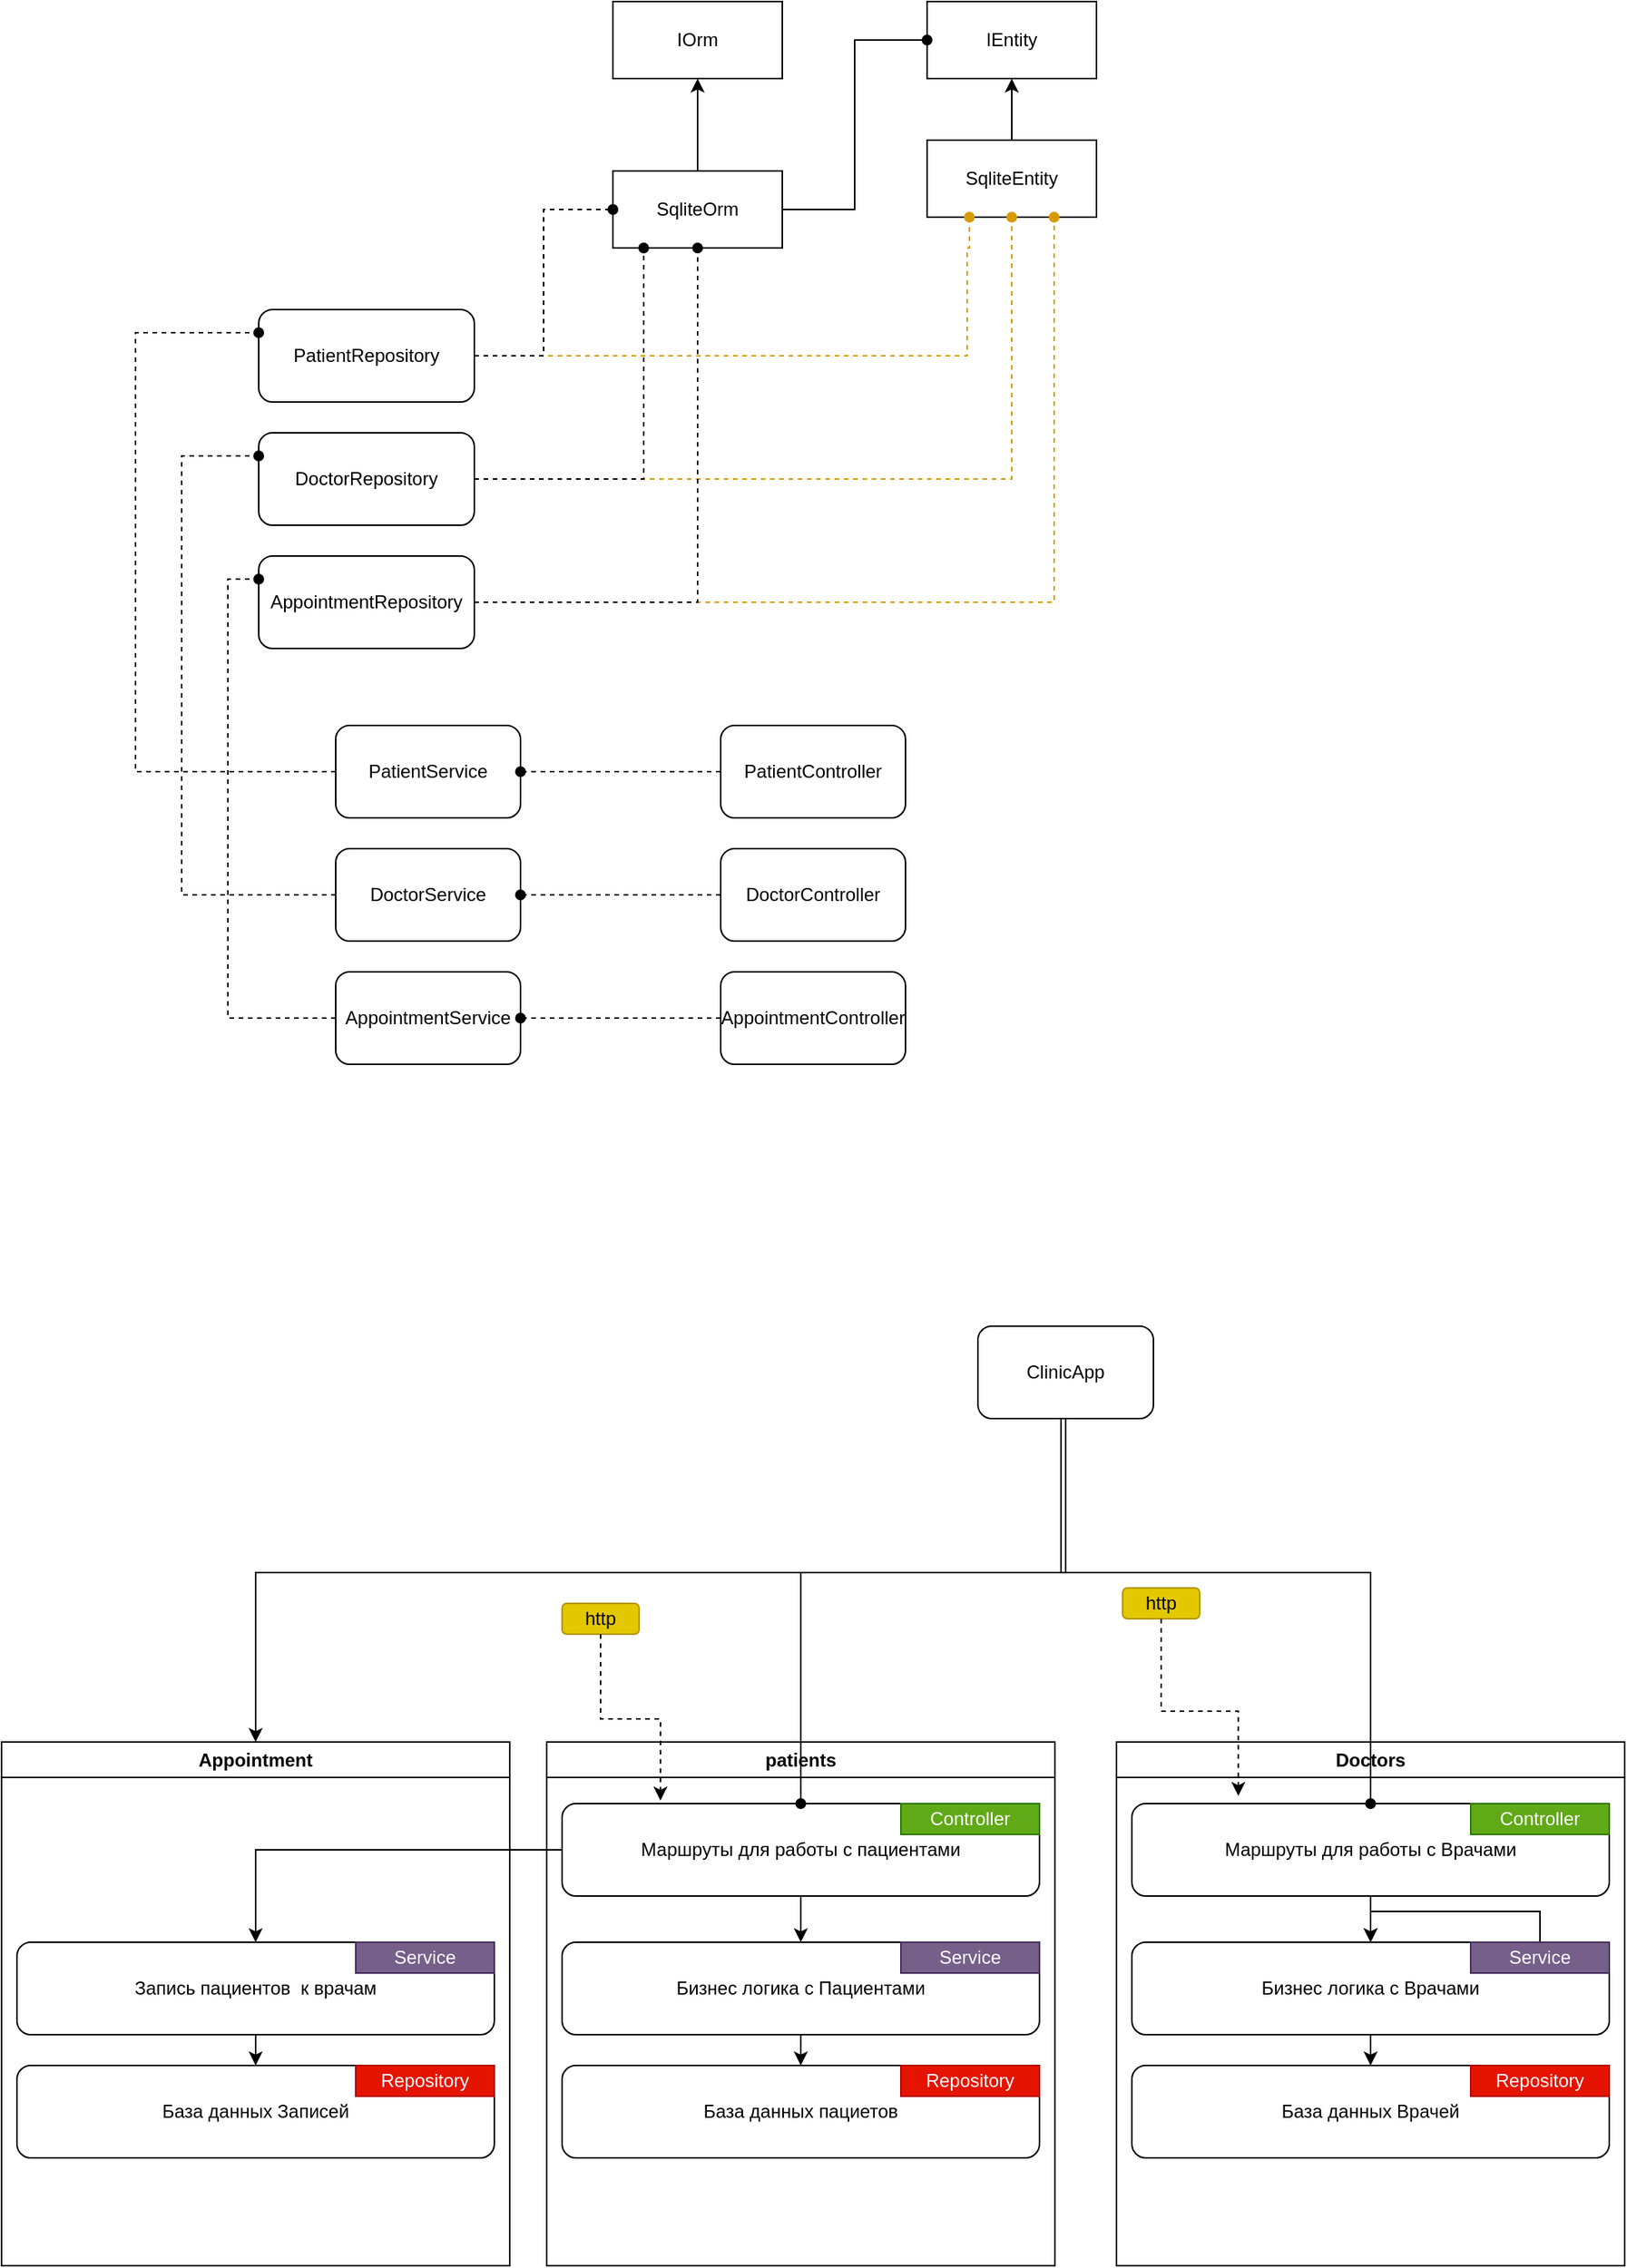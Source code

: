 <mxfile version="22.1.2" type="device">
  <diagram id="C5RBs43oDa-KdzZeNtuy" name="Page-1">
    <mxGraphModel dx="2261" dy="1951" grid="1" gridSize="10" guides="1" tooltips="1" connect="1" arrows="1" fold="1" page="1" pageScale="1" pageWidth="827" pageHeight="1169" math="0" shadow="0">
      <root>
        <mxCell id="WIyWlLk6GJQsqaUBKTNV-0" />
        <mxCell id="WIyWlLk6GJQsqaUBKTNV-1" parent="WIyWlLk6GJQsqaUBKTNV-0" />
        <mxCell id="YM2_Y6nuZBt199N-Kwbz-7" value="IOrm" style="html=1;whiteSpace=wrap;" parent="WIyWlLk6GJQsqaUBKTNV-1" vertex="1">
          <mxGeometry x="340" y="-740" width="110" height="50" as="geometry" />
        </mxCell>
        <mxCell id="YM2_Y6nuZBt199N-Kwbz-8" value="IEntity" style="html=1;whiteSpace=wrap;" parent="WIyWlLk6GJQsqaUBKTNV-1" vertex="1">
          <mxGeometry x="544" y="-740" width="110" height="50" as="geometry" />
        </mxCell>
        <mxCell id="YM2_Y6nuZBt199N-Kwbz-10" style="edgeStyle=orthogonalEdgeStyle;rounded=0;orthogonalLoop=1;jettySize=auto;html=1;entryX=0.5;entryY=1;entryDx=0;entryDy=0;" parent="WIyWlLk6GJQsqaUBKTNV-1" source="YM2_Y6nuZBt199N-Kwbz-9" target="YM2_Y6nuZBt199N-Kwbz-7" edge="1">
          <mxGeometry relative="1" as="geometry" />
        </mxCell>
        <mxCell id="YM2_Y6nuZBt199N-Kwbz-16" style="edgeStyle=orthogonalEdgeStyle;rounded=0;orthogonalLoop=1;jettySize=auto;html=1;exitX=1;exitY=0.5;exitDx=0;exitDy=0;entryX=0;entryY=0.5;entryDx=0;entryDy=0;endArrow=oval;endFill=1;" parent="WIyWlLk6GJQsqaUBKTNV-1" source="YM2_Y6nuZBt199N-Kwbz-9" target="YM2_Y6nuZBt199N-Kwbz-8" edge="1">
          <mxGeometry relative="1" as="geometry" />
        </mxCell>
        <mxCell id="YM2_Y6nuZBt199N-Kwbz-9" value="SqliteOrm" style="html=1;whiteSpace=wrap;" parent="WIyWlLk6GJQsqaUBKTNV-1" vertex="1">
          <mxGeometry x="340" y="-630" width="110" height="50" as="geometry" />
        </mxCell>
        <mxCell id="YM2_Y6nuZBt199N-Kwbz-12" style="edgeStyle=orthogonalEdgeStyle;rounded=0;orthogonalLoop=1;jettySize=auto;html=1;entryX=0.5;entryY=1;entryDx=0;entryDy=0;" parent="WIyWlLk6GJQsqaUBKTNV-1" source="YM2_Y6nuZBt199N-Kwbz-11" target="YM2_Y6nuZBt199N-Kwbz-8" edge="1">
          <mxGeometry relative="1" as="geometry" />
        </mxCell>
        <mxCell id="YM2_Y6nuZBt199N-Kwbz-11" value="SqliteEntity" style="html=1;whiteSpace=wrap;" parent="WIyWlLk6GJQsqaUBKTNV-1" vertex="1">
          <mxGeometry x="544" y="-650" width="110" height="50" as="geometry" />
        </mxCell>
        <mxCell id="YM2_Y6nuZBt199N-Kwbz-19" value="patients" style="swimlane;whiteSpace=wrap;html=1;" parent="WIyWlLk6GJQsqaUBKTNV-1" vertex="1">
          <mxGeometry x="297" y="390" width="330" height="340" as="geometry" />
        </mxCell>
        <mxCell id="YM2_Y6nuZBt199N-Kwbz-55" style="edgeStyle=orthogonalEdgeStyle;rounded=0;orthogonalLoop=1;jettySize=auto;html=1;" parent="YM2_Y6nuZBt199N-Kwbz-19" source="YM2_Y6nuZBt199N-Kwbz-18" target="YM2_Y6nuZBt199N-Kwbz-24" edge="1">
          <mxGeometry relative="1" as="geometry" />
        </mxCell>
        <mxCell id="YM2_Y6nuZBt199N-Kwbz-18" value="Маршруты для работы с пациентами" style="rounded=1;whiteSpace=wrap;html=1;align=center;" parent="YM2_Y6nuZBt199N-Kwbz-19" vertex="1">
          <mxGeometry x="10" y="40" width="310" height="60" as="geometry" />
        </mxCell>
        <mxCell id="YM2_Y6nuZBt199N-Kwbz-23" value="Controller" style="rounded=0;whiteSpace=wrap;html=1;fillColor=#60a917;fontColor=#ffffff;strokeColor=#2D7600;" parent="YM2_Y6nuZBt199N-Kwbz-19" vertex="1">
          <mxGeometry x="230" y="40" width="90" height="20" as="geometry" />
        </mxCell>
        <mxCell id="YM2_Y6nuZBt199N-Kwbz-53" style="edgeStyle=orthogonalEdgeStyle;rounded=0;orthogonalLoop=1;jettySize=auto;html=1;" parent="YM2_Y6nuZBt199N-Kwbz-19" source="YM2_Y6nuZBt199N-Kwbz-24" target="YM2_Y6nuZBt199N-Kwbz-27" edge="1">
          <mxGeometry relative="1" as="geometry" />
        </mxCell>
        <mxCell id="YM2_Y6nuZBt199N-Kwbz-24" value="Бизнес логика с Пациентами" style="rounded=1;whiteSpace=wrap;html=1;align=center;" parent="YM2_Y6nuZBt199N-Kwbz-19" vertex="1">
          <mxGeometry x="10" y="130" width="310" height="60" as="geometry" />
        </mxCell>
        <mxCell id="YM2_Y6nuZBt199N-Kwbz-25" value="Service" style="rounded=0;whiteSpace=wrap;html=1;fillColor=#76608a;strokeColor=#432D57;fontColor=#ffffff;" parent="YM2_Y6nuZBt199N-Kwbz-19" vertex="1">
          <mxGeometry x="230" y="130" width="90" height="20" as="geometry" />
        </mxCell>
        <mxCell id="YM2_Y6nuZBt199N-Kwbz-27" value="База данных пациетов" style="rounded=1;whiteSpace=wrap;html=1;align=center;" parent="YM2_Y6nuZBt199N-Kwbz-19" vertex="1">
          <mxGeometry x="10" y="210" width="310" height="60" as="geometry" />
        </mxCell>
        <mxCell id="YM2_Y6nuZBt199N-Kwbz-28" value="Repository" style="rounded=0;whiteSpace=wrap;html=1;fillColor=#e51400;strokeColor=#B20000;fontColor=#ffffff;" parent="YM2_Y6nuZBt199N-Kwbz-19" vertex="1">
          <mxGeometry x="230" y="210" width="90" height="20" as="geometry" />
        </mxCell>
        <mxCell id="YM2_Y6nuZBt199N-Kwbz-29" value="Doctors" style="swimlane;whiteSpace=wrap;html=1;" parent="WIyWlLk6GJQsqaUBKTNV-1" vertex="1">
          <mxGeometry x="667" y="390" width="330" height="340" as="geometry" />
        </mxCell>
        <mxCell id="YM2_Y6nuZBt199N-Kwbz-54" style="edgeStyle=orthogonalEdgeStyle;rounded=0;orthogonalLoop=1;jettySize=auto;html=1;entryX=0.5;entryY=0;entryDx=0;entryDy=0;" parent="YM2_Y6nuZBt199N-Kwbz-29" source="YM2_Y6nuZBt199N-Kwbz-30" target="YM2_Y6nuZBt199N-Kwbz-32" edge="1">
          <mxGeometry relative="1" as="geometry" />
        </mxCell>
        <mxCell id="YM2_Y6nuZBt199N-Kwbz-30" value="Маршруты для работы с Врачами" style="rounded=1;whiteSpace=wrap;html=1;align=center;" parent="YM2_Y6nuZBt199N-Kwbz-29" vertex="1">
          <mxGeometry x="10" y="40" width="310" height="60" as="geometry" />
        </mxCell>
        <mxCell id="YM2_Y6nuZBt199N-Kwbz-31" value="Controller" style="rounded=0;whiteSpace=wrap;html=1;fillColor=#60a917;fontColor=#ffffff;strokeColor=#2D7600;" parent="YM2_Y6nuZBt199N-Kwbz-29" vertex="1">
          <mxGeometry x="230" y="40" width="90" height="20" as="geometry" />
        </mxCell>
        <mxCell id="YM2_Y6nuZBt199N-Kwbz-52" style="edgeStyle=orthogonalEdgeStyle;rounded=0;orthogonalLoop=1;jettySize=auto;html=1;" parent="YM2_Y6nuZBt199N-Kwbz-29" source="YM2_Y6nuZBt199N-Kwbz-32" target="YM2_Y6nuZBt199N-Kwbz-34" edge="1">
          <mxGeometry relative="1" as="geometry" />
        </mxCell>
        <mxCell id="YM2_Y6nuZBt199N-Kwbz-32" value="Бизнес логика с Врачами" style="rounded=1;whiteSpace=wrap;html=1;align=center;" parent="YM2_Y6nuZBt199N-Kwbz-29" vertex="1">
          <mxGeometry x="10" y="130" width="310" height="60" as="geometry" />
        </mxCell>
        <mxCell id="cg0KSg9u_-q0Aa4BXfWe-0" style="edgeStyle=orthogonalEdgeStyle;rounded=0;orthogonalLoop=1;jettySize=auto;html=1;exitX=0.5;exitY=0;exitDx=0;exitDy=0;" edge="1" parent="YM2_Y6nuZBt199N-Kwbz-29" source="YM2_Y6nuZBt199N-Kwbz-33" target="YM2_Y6nuZBt199N-Kwbz-32">
          <mxGeometry relative="1" as="geometry" />
        </mxCell>
        <mxCell id="YM2_Y6nuZBt199N-Kwbz-33" value="Service" style="rounded=0;whiteSpace=wrap;html=1;fillColor=#76608a;strokeColor=#432D57;fontColor=#ffffff;" parent="YM2_Y6nuZBt199N-Kwbz-29" vertex="1">
          <mxGeometry x="230" y="130" width="90" height="20" as="geometry" />
        </mxCell>
        <mxCell id="YM2_Y6nuZBt199N-Kwbz-34" value="База данных Врачей" style="rounded=1;whiteSpace=wrap;html=1;align=center;" parent="YM2_Y6nuZBt199N-Kwbz-29" vertex="1">
          <mxGeometry x="10" y="210" width="310" height="60" as="geometry" />
        </mxCell>
        <mxCell id="YM2_Y6nuZBt199N-Kwbz-35" value="Repository" style="rounded=0;whiteSpace=wrap;html=1;fillColor=#e51400;strokeColor=#B20000;fontColor=#ffffff;" parent="YM2_Y6nuZBt199N-Kwbz-29" vertex="1">
          <mxGeometry x="230" y="210" width="90" height="20" as="geometry" />
        </mxCell>
        <mxCell id="YM2_Y6nuZBt199N-Kwbz-37" value="http" style="rounded=1;whiteSpace=wrap;html=1;fillColor=#e3c800;fontColor=#000000;strokeColor=#B09500;" parent="WIyWlLk6GJQsqaUBKTNV-1" vertex="1">
          <mxGeometry x="307" y="300" width="50" height="20" as="geometry" />
        </mxCell>
        <mxCell id="YM2_Y6nuZBt199N-Kwbz-38" style="edgeStyle=orthogonalEdgeStyle;rounded=0;orthogonalLoop=1;jettySize=auto;html=1;entryX=0.206;entryY=-0.033;entryDx=0;entryDy=0;entryPerimeter=0;dashed=1;" parent="WIyWlLk6GJQsqaUBKTNV-1" source="YM2_Y6nuZBt199N-Kwbz-37" target="YM2_Y6nuZBt199N-Kwbz-18" edge="1">
          <mxGeometry relative="1" as="geometry" />
        </mxCell>
        <mxCell id="YM2_Y6nuZBt199N-Kwbz-39" value="http" style="rounded=1;whiteSpace=wrap;html=1;fillColor=#e3c800;fontColor=#000000;strokeColor=#B09500;" parent="WIyWlLk6GJQsqaUBKTNV-1" vertex="1">
          <mxGeometry x="671" y="290" width="50" height="20" as="geometry" />
        </mxCell>
        <mxCell id="YM2_Y6nuZBt199N-Kwbz-40" style="edgeStyle=orthogonalEdgeStyle;rounded=0;orthogonalLoop=1;jettySize=auto;html=1;entryX=0.223;entryY=-0.083;entryDx=0;entryDy=0;entryPerimeter=0;dashed=1;" parent="WIyWlLk6GJQsqaUBKTNV-1" source="YM2_Y6nuZBt199N-Kwbz-39" target="YM2_Y6nuZBt199N-Kwbz-30" edge="1">
          <mxGeometry relative="1" as="geometry" />
        </mxCell>
        <mxCell id="YM2_Y6nuZBt199N-Kwbz-42" style="edgeStyle=orthogonalEdgeStyle;rounded=0;orthogonalLoop=1;jettySize=auto;html=1;entryX=0.5;entryY=0;entryDx=0;entryDy=0;endArrow=oval;endFill=1;" parent="WIyWlLk6GJQsqaUBKTNV-1" source="YM2_Y6nuZBt199N-Kwbz-41" target="YM2_Y6nuZBt199N-Kwbz-18" edge="1">
          <mxGeometry relative="1" as="geometry">
            <Array as="points">
              <mxPoint x="631" y="280" />
              <mxPoint x="462" y="280" />
            </Array>
          </mxGeometry>
        </mxCell>
        <mxCell id="YM2_Y6nuZBt199N-Kwbz-43" style="edgeStyle=orthogonalEdgeStyle;rounded=0;orthogonalLoop=1;jettySize=auto;html=1;entryX=0.5;entryY=0;entryDx=0;entryDy=0;endArrow=oval;endFill=1;" parent="WIyWlLk6GJQsqaUBKTNV-1" source="YM2_Y6nuZBt199N-Kwbz-41" target="YM2_Y6nuZBt199N-Kwbz-30" edge="1">
          <mxGeometry relative="1" as="geometry">
            <Array as="points">
              <mxPoint x="631" y="280" />
              <mxPoint x="832" y="280" />
            </Array>
          </mxGeometry>
        </mxCell>
        <mxCell id="cg0KSg9u_-q0Aa4BXfWe-3" style="edgeStyle=orthogonalEdgeStyle;rounded=0;orthogonalLoop=1;jettySize=auto;html=1;entryX=0.5;entryY=0;entryDx=0;entryDy=0;" edge="1" parent="WIyWlLk6GJQsqaUBKTNV-1" source="YM2_Y6nuZBt199N-Kwbz-41" target="YM2_Y6nuZBt199N-Kwbz-44">
          <mxGeometry relative="1" as="geometry">
            <Array as="points">
              <mxPoint x="634" y="280" />
              <mxPoint x="108" y="280" />
            </Array>
          </mxGeometry>
        </mxCell>
        <mxCell id="YM2_Y6nuZBt199N-Kwbz-41" value="ClinicApp" style="rounded=1;whiteSpace=wrap;html=1;" parent="WIyWlLk6GJQsqaUBKTNV-1" vertex="1">
          <mxGeometry x="577" y="120" width="114" height="60" as="geometry" />
        </mxCell>
        <mxCell id="YM2_Y6nuZBt199N-Kwbz-44" value="Appointment" style="swimlane;whiteSpace=wrap;html=1;" parent="WIyWlLk6GJQsqaUBKTNV-1" vertex="1">
          <mxGeometry x="-57" y="390" width="330" height="340" as="geometry" />
        </mxCell>
        <mxCell id="YM2_Y6nuZBt199N-Kwbz-57" style="edgeStyle=orthogonalEdgeStyle;rounded=0;orthogonalLoop=1;jettySize=auto;html=1;" parent="YM2_Y6nuZBt199N-Kwbz-44" source="YM2_Y6nuZBt199N-Kwbz-47" target="YM2_Y6nuZBt199N-Kwbz-49" edge="1">
          <mxGeometry relative="1" as="geometry" />
        </mxCell>
        <mxCell id="YM2_Y6nuZBt199N-Kwbz-47" value="Запись пациентов&amp;nbsp; к врачам" style="rounded=1;whiteSpace=wrap;html=1;align=center;" parent="YM2_Y6nuZBt199N-Kwbz-44" vertex="1">
          <mxGeometry x="10" y="130" width="310" height="60" as="geometry" />
        </mxCell>
        <mxCell id="YM2_Y6nuZBt199N-Kwbz-48" value="Service" style="rounded=0;whiteSpace=wrap;html=1;fillColor=#76608a;strokeColor=#432D57;fontColor=#ffffff;" parent="YM2_Y6nuZBt199N-Kwbz-44" vertex="1">
          <mxGeometry x="230" y="130" width="90" height="20" as="geometry" />
        </mxCell>
        <mxCell id="YM2_Y6nuZBt199N-Kwbz-49" value="База данных Записей" style="rounded=1;whiteSpace=wrap;html=1;align=center;" parent="YM2_Y6nuZBt199N-Kwbz-44" vertex="1">
          <mxGeometry x="10" y="210" width="310" height="60" as="geometry" />
        </mxCell>
        <mxCell id="YM2_Y6nuZBt199N-Kwbz-50" value="Repository" style="rounded=0;whiteSpace=wrap;html=1;fillColor=#e51400;strokeColor=#B20000;fontColor=#ffffff;" parent="YM2_Y6nuZBt199N-Kwbz-44" vertex="1">
          <mxGeometry x="230" y="210" width="90" height="20" as="geometry" />
        </mxCell>
        <mxCell id="YM2_Y6nuZBt199N-Kwbz-64" style="edgeStyle=orthogonalEdgeStyle;rounded=0;orthogonalLoop=1;jettySize=auto;html=1;entryX=0.25;entryY=1;entryDx=0;entryDy=0;endArrow=oval;endFill=1;fillColor=#ffe6cc;strokeColor=#d79b00;dashed=1;" parent="WIyWlLk6GJQsqaUBKTNV-1" source="YM2_Y6nuZBt199N-Kwbz-61" target="YM2_Y6nuZBt199N-Kwbz-11" edge="1">
          <mxGeometry relative="1" as="geometry">
            <Array as="points">
              <mxPoint x="570" y="-510" />
              <mxPoint x="570" y="-580" />
            </Array>
          </mxGeometry>
        </mxCell>
        <mxCell id="YM2_Y6nuZBt199N-Kwbz-71" style="edgeStyle=orthogonalEdgeStyle;rounded=0;orthogonalLoop=1;jettySize=auto;html=1;entryX=0;entryY=0.5;entryDx=0;entryDy=0;endArrow=oval;endFill=1;dashed=1;" parent="WIyWlLk6GJQsqaUBKTNV-1" source="YM2_Y6nuZBt199N-Kwbz-61" target="YM2_Y6nuZBt199N-Kwbz-9" edge="1">
          <mxGeometry relative="1" as="geometry" />
        </mxCell>
        <mxCell id="YM2_Y6nuZBt199N-Kwbz-61" value="PatientRepository" style="rounded=1;whiteSpace=wrap;html=1;" parent="WIyWlLk6GJQsqaUBKTNV-1" vertex="1">
          <mxGeometry x="110" y="-540" width="140" height="60" as="geometry" />
        </mxCell>
        <mxCell id="YM2_Y6nuZBt199N-Kwbz-65" style="edgeStyle=orthogonalEdgeStyle;rounded=0;orthogonalLoop=1;jettySize=auto;html=1;endArrow=oval;endFill=1;fillColor=#ffe6cc;strokeColor=#d79b00;dashed=1;" parent="WIyWlLk6GJQsqaUBKTNV-1" source="YM2_Y6nuZBt199N-Kwbz-62" target="YM2_Y6nuZBt199N-Kwbz-11" edge="1">
          <mxGeometry relative="1" as="geometry" />
        </mxCell>
        <mxCell id="YM2_Y6nuZBt199N-Kwbz-68" style="edgeStyle=orthogonalEdgeStyle;rounded=0;orthogonalLoop=1;jettySize=auto;html=1;endArrow=oval;endFill=1;dashed=1;" parent="WIyWlLk6GJQsqaUBKTNV-1" source="YM2_Y6nuZBt199N-Kwbz-62" target="YM2_Y6nuZBt199N-Kwbz-9" edge="1">
          <mxGeometry relative="1" as="geometry">
            <Array as="points">
              <mxPoint x="360" y="-430" />
            </Array>
          </mxGeometry>
        </mxCell>
        <mxCell id="YM2_Y6nuZBt199N-Kwbz-62" value="DoctorRepository" style="rounded=1;whiteSpace=wrap;html=1;" parent="WIyWlLk6GJQsqaUBKTNV-1" vertex="1">
          <mxGeometry x="110" y="-460" width="140" height="60" as="geometry" />
        </mxCell>
        <mxCell id="YM2_Y6nuZBt199N-Kwbz-66" style="edgeStyle=orthogonalEdgeStyle;rounded=0;orthogonalLoop=1;jettySize=auto;html=1;endArrow=oval;endFill=1;fillColor=#ffe6cc;strokeColor=#d79b00;dashed=1;entryX=0.75;entryY=1;entryDx=0;entryDy=0;" parent="WIyWlLk6GJQsqaUBKTNV-1" source="YM2_Y6nuZBt199N-Kwbz-63" target="YM2_Y6nuZBt199N-Kwbz-11" edge="1">
          <mxGeometry relative="1" as="geometry">
            <mxPoint x="630" y="-580" as="targetPoint" />
            <Array as="points">
              <mxPoint x="627" y="-350" />
            </Array>
          </mxGeometry>
        </mxCell>
        <mxCell id="YM2_Y6nuZBt199N-Kwbz-69" style="edgeStyle=orthogonalEdgeStyle;rounded=0;orthogonalLoop=1;jettySize=auto;html=1;entryX=0.5;entryY=1;entryDx=0;entryDy=0;endArrow=oval;endFill=1;dashed=1;" parent="WIyWlLk6GJQsqaUBKTNV-1" source="YM2_Y6nuZBt199N-Kwbz-63" target="YM2_Y6nuZBt199N-Kwbz-9" edge="1">
          <mxGeometry relative="1" as="geometry" />
        </mxCell>
        <mxCell id="YM2_Y6nuZBt199N-Kwbz-63" value="AppointmentRepository" style="rounded=1;whiteSpace=wrap;html=1;" parent="WIyWlLk6GJQsqaUBKTNV-1" vertex="1">
          <mxGeometry x="110" y="-380" width="140" height="60" as="geometry" />
        </mxCell>
        <mxCell id="YM2_Y6nuZBt199N-Kwbz-76" style="edgeStyle=orthogonalEdgeStyle;rounded=0;orthogonalLoop=1;jettySize=auto;html=1;entryX=0;entryY=0.25;entryDx=0;entryDy=0;endArrow=oval;endFill=1;dashed=1;" parent="WIyWlLk6GJQsqaUBKTNV-1" source="YM2_Y6nuZBt199N-Kwbz-72" target="YM2_Y6nuZBt199N-Kwbz-61" edge="1">
          <mxGeometry relative="1" as="geometry">
            <Array as="points">
              <mxPoint x="30" y="-240" />
              <mxPoint x="30" y="-525" />
            </Array>
          </mxGeometry>
        </mxCell>
        <mxCell id="YM2_Y6nuZBt199N-Kwbz-72" value="PatientService" style="rounded=1;whiteSpace=wrap;html=1;" parent="WIyWlLk6GJQsqaUBKTNV-1" vertex="1">
          <mxGeometry x="160" y="-270" width="120" height="60" as="geometry" />
        </mxCell>
        <mxCell id="YM2_Y6nuZBt199N-Kwbz-77" style="edgeStyle=orthogonalEdgeStyle;rounded=0;orthogonalLoop=1;jettySize=auto;html=1;entryX=0;entryY=0.25;entryDx=0;entryDy=0;endArrow=oval;endFill=1;dashed=1;" parent="WIyWlLk6GJQsqaUBKTNV-1" source="YM2_Y6nuZBt199N-Kwbz-73" target="YM2_Y6nuZBt199N-Kwbz-62" edge="1">
          <mxGeometry relative="1" as="geometry">
            <Array as="points">
              <mxPoint x="60" y="-160" />
              <mxPoint x="60" y="-445" />
            </Array>
          </mxGeometry>
        </mxCell>
        <mxCell id="YM2_Y6nuZBt199N-Kwbz-73" value="DoctorService" style="rounded=1;whiteSpace=wrap;html=1;" parent="WIyWlLk6GJQsqaUBKTNV-1" vertex="1">
          <mxGeometry x="160" y="-190" width="120" height="60" as="geometry" />
        </mxCell>
        <mxCell id="YM2_Y6nuZBt199N-Kwbz-78" style="edgeStyle=orthogonalEdgeStyle;rounded=0;orthogonalLoop=1;jettySize=auto;html=1;entryX=0;entryY=0.25;entryDx=0;entryDy=0;endArrow=oval;endFill=1;dashed=1;" parent="WIyWlLk6GJQsqaUBKTNV-1" source="YM2_Y6nuZBt199N-Kwbz-74" target="YM2_Y6nuZBt199N-Kwbz-63" edge="1">
          <mxGeometry relative="1" as="geometry">
            <Array as="points">
              <mxPoint x="90" y="-80" />
              <mxPoint x="90" y="-365" />
            </Array>
          </mxGeometry>
        </mxCell>
        <mxCell id="YM2_Y6nuZBt199N-Kwbz-74" value="AppointmentService" style="rounded=1;whiteSpace=wrap;html=1;" parent="WIyWlLk6GJQsqaUBKTNV-1" vertex="1">
          <mxGeometry x="160" y="-110" width="120" height="60" as="geometry" />
        </mxCell>
        <mxCell id="YM2_Y6nuZBt199N-Kwbz-82" style="edgeStyle=orthogonalEdgeStyle;rounded=0;orthogonalLoop=1;jettySize=auto;html=1;entryX=1;entryY=0.5;entryDx=0;entryDy=0;endArrow=oval;endFill=1;dashed=1;" parent="WIyWlLk6GJQsqaUBKTNV-1" source="YM2_Y6nuZBt199N-Kwbz-79" target="YM2_Y6nuZBt199N-Kwbz-72" edge="1">
          <mxGeometry relative="1" as="geometry" />
        </mxCell>
        <mxCell id="YM2_Y6nuZBt199N-Kwbz-79" value="PatientController" style="rounded=1;whiteSpace=wrap;html=1;" parent="WIyWlLk6GJQsqaUBKTNV-1" vertex="1">
          <mxGeometry x="410" y="-270" width="120" height="60" as="geometry" />
        </mxCell>
        <mxCell id="YM2_Y6nuZBt199N-Kwbz-83" style="edgeStyle=orthogonalEdgeStyle;rounded=0;orthogonalLoop=1;jettySize=auto;html=1;entryX=1;entryY=0.5;entryDx=0;entryDy=0;dashed=1;endArrow=oval;endFill=1;" parent="WIyWlLk6GJQsqaUBKTNV-1" source="YM2_Y6nuZBt199N-Kwbz-80" target="YM2_Y6nuZBt199N-Kwbz-73" edge="1">
          <mxGeometry relative="1" as="geometry" />
        </mxCell>
        <mxCell id="YM2_Y6nuZBt199N-Kwbz-80" value="DoctorController" style="rounded=1;whiteSpace=wrap;html=1;" parent="WIyWlLk6GJQsqaUBKTNV-1" vertex="1">
          <mxGeometry x="410" y="-190" width="120" height="60" as="geometry" />
        </mxCell>
        <mxCell id="YM2_Y6nuZBt199N-Kwbz-84" style="edgeStyle=orthogonalEdgeStyle;rounded=0;orthogonalLoop=1;jettySize=auto;html=1;entryX=1;entryY=0.5;entryDx=0;entryDy=0;endArrow=oval;endFill=1;dashed=1;" parent="WIyWlLk6GJQsqaUBKTNV-1" source="YM2_Y6nuZBt199N-Kwbz-81" target="YM2_Y6nuZBt199N-Kwbz-74" edge="1">
          <mxGeometry relative="1" as="geometry" />
        </mxCell>
        <mxCell id="YM2_Y6nuZBt199N-Kwbz-81" value="AppointmentController" style="rounded=1;whiteSpace=wrap;html=1;" parent="WIyWlLk6GJQsqaUBKTNV-1" vertex="1">
          <mxGeometry x="410" y="-110" width="120" height="60" as="geometry" />
        </mxCell>
        <mxCell id="cg0KSg9u_-q0Aa4BXfWe-2" style="edgeStyle=orthogonalEdgeStyle;rounded=0;orthogonalLoop=1;jettySize=auto;html=1;" edge="1" parent="WIyWlLk6GJQsqaUBKTNV-1" source="YM2_Y6nuZBt199N-Kwbz-18" target="YM2_Y6nuZBt199N-Kwbz-47">
          <mxGeometry relative="1" as="geometry" />
        </mxCell>
      </root>
    </mxGraphModel>
  </diagram>
</mxfile>
